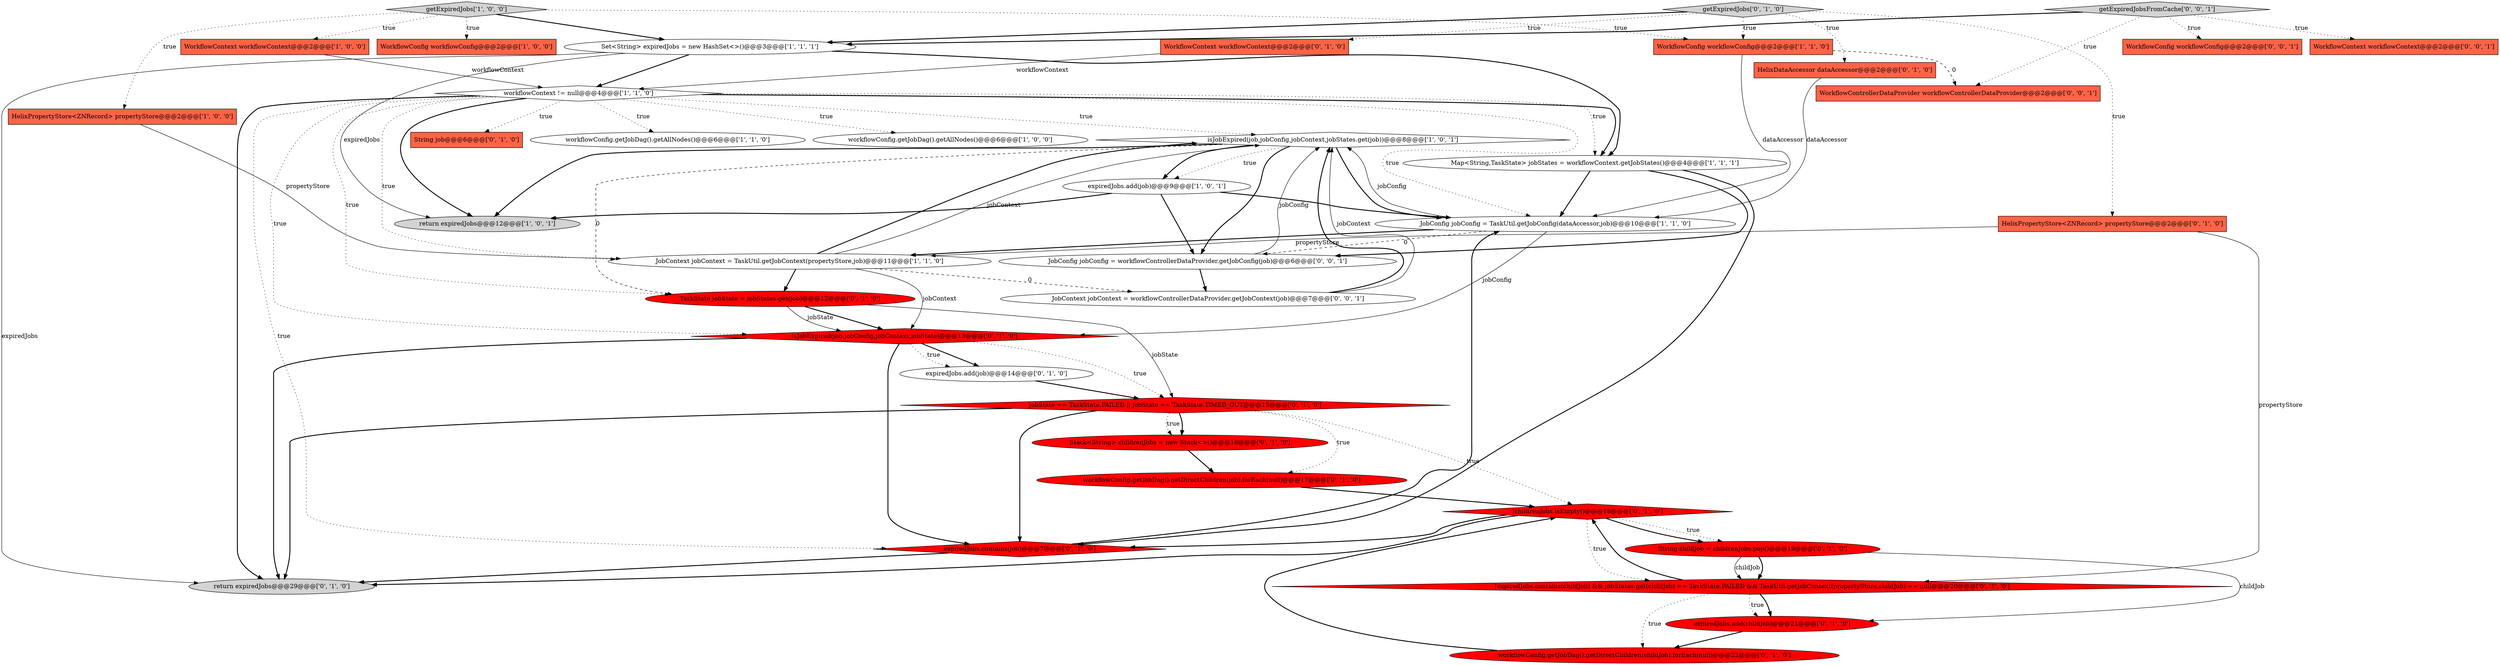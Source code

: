 digraph {
10 [style = filled, label = "return expiredJobs@@@12@@@['1', '0', '1']", fillcolor = lightgray, shape = ellipse image = "AAA0AAABBB1BBB"];
3 [style = filled, label = "workflowContext != null@@@4@@@['1', '1', '0']", fillcolor = white, shape = diamond image = "AAA0AAABBB1BBB"];
13 [style = filled, label = "isJobExpired(job,jobConfig,jobContext,jobStates.get(job))@@@8@@@['1', '0', '1']", fillcolor = white, shape = diamond image = "AAA0AAABBB1BBB"];
34 [style = filled, label = "WorkflowConfig workflowConfig@@@2@@@['0', '0', '1']", fillcolor = tomato, shape = box image = "AAA0AAABBB3BBB"];
27 [style = filled, label = "isJobExpired(job,jobConfig,jobContext,jobState)@@@13@@@['0', '1', '0']", fillcolor = red, shape = diamond image = "AAA1AAABBB2BBB"];
28 [style = filled, label = "HelixPropertyStore<ZNRecord> propertyStore@@@2@@@['0', '1', '0']", fillcolor = tomato, shape = box image = "AAA0AAABBB2BBB"];
19 [style = filled, label = "String job@@@6@@@['0', '1', '0']", fillcolor = tomato, shape = box image = "AAA0AAABBB2BBB"];
31 [style = filled, label = "expiredJobs.contains(job)@@@7@@@['0', '1', '0']", fillcolor = red, shape = diamond image = "AAA1AAABBB2BBB"];
12 [style = filled, label = "workflowConfig.getJobDag().getAllNodes()@@@6@@@['1', '1', '0']", fillcolor = white, shape = ellipse image = "AAA0AAABBB1BBB"];
29 [style = filled, label = "workflowConfig.getJobDag().getDirectChildren(childJob).forEach(null)@@@22@@@['0', '1', '0']", fillcolor = red, shape = ellipse image = "AAA1AAABBB2BBB"];
9 [style = filled, label = "JobContext jobContext = TaskUtil.getJobContext(propertyStore,job)@@@11@@@['1', '1', '0']", fillcolor = white, shape = ellipse image = "AAA0AAABBB1BBB"];
23 [style = filled, label = "WorkflowContext workflowContext@@@2@@@['0', '1', '0']", fillcolor = tomato, shape = box image = "AAA0AAABBB2BBB"];
33 [style = filled, label = "JobContext jobContext = workflowControllerDataProvider.getJobContext(job)@@@7@@@['0', '0', '1']", fillcolor = white, shape = ellipse image = "AAA0AAABBB3BBB"];
26 [style = filled, label = "HelixDataAccessor dataAccessor@@@2@@@['0', '1', '0']", fillcolor = tomato, shape = box image = "AAA0AAABBB2BBB"];
24 [style = filled, label = "expiredJobs.add(job)@@@14@@@['0', '1', '0']", fillcolor = white, shape = ellipse image = "AAA0AAABBB2BBB"];
14 [style = filled, label = "JobConfig jobConfig = TaskUtil.getJobConfig(dataAccessor,job)@@@10@@@['1', '1', '0']", fillcolor = white, shape = ellipse image = "AAA0AAABBB1BBB"];
37 [style = filled, label = "JobConfig jobConfig = workflowControllerDataProvider.getJobConfig(job)@@@6@@@['0', '0', '1']", fillcolor = white, shape = ellipse image = "AAA0AAABBB3BBB"];
16 [style = filled, label = "expiredJobs.add(childJob)@@@21@@@['0', '1', '0']", fillcolor = red, shape = ellipse image = "AAA1AAABBB2BBB"];
15 [style = filled, label = "String childJob = childrenJobs.pop()@@@19@@@['0', '1', '0']", fillcolor = red, shape = ellipse image = "AAA1AAABBB2BBB"];
38 [style = filled, label = "WorkflowControllerDataProvider workflowControllerDataProvider@@@2@@@['0', '0', '1']", fillcolor = tomato, shape = box image = "AAA0AAABBB3BBB"];
4 [style = filled, label = "WorkflowContext workflowContext@@@2@@@['1', '0', '0']", fillcolor = tomato, shape = box image = "AAA0AAABBB1BBB"];
0 [style = filled, label = "workflowConfig.getJobDag().getAllNodes()@@@6@@@['1', '0', '0']", fillcolor = white, shape = ellipse image = "AAA0AAABBB1BBB"];
6 [style = filled, label = "getExpiredJobs['1', '0', '0']", fillcolor = lightgray, shape = diamond image = "AAA0AAABBB1BBB"];
5 [style = filled, label = "Set<String> expiredJobs = new HashSet<>()@@@3@@@['1', '1', '1']", fillcolor = white, shape = ellipse image = "AAA0AAABBB1BBB"];
20 [style = filled, label = "!expiredJobs.contains(childJob) && jobStates.get(childJob) == TaskState.FAILED && TaskUtil.getJobContext(propertyStore,childJob) == null@@@20@@@['0', '1', '0']", fillcolor = red, shape = diamond image = "AAA1AAABBB2BBB"];
11 [style = filled, label = "WorkflowConfig workflowConfig@@@2@@@['1', '1', '0']", fillcolor = tomato, shape = box image = "AAA0AAABBB1BBB"];
25 [style = filled, label = "TaskState jobState = jobStates.get(job)@@@12@@@['0', '1', '0']", fillcolor = red, shape = ellipse image = "AAA1AAABBB2BBB"];
8 [style = filled, label = "HelixPropertyStore<ZNRecord> propertyStore@@@2@@@['1', '0', '0']", fillcolor = tomato, shape = box image = "AAA0AAABBB1BBB"];
30 [style = filled, label = "jobState == TaskState.FAILED || jobState == TaskState.TIMED_OUT@@@15@@@['0', '1', '0']", fillcolor = red, shape = diamond image = "AAA1AAABBB2BBB"];
7 [style = filled, label = "expiredJobs.add(job)@@@9@@@['1', '0', '1']", fillcolor = white, shape = ellipse image = "AAA0AAABBB1BBB"];
36 [style = filled, label = "getExpiredJobsFromCache['0', '0', '1']", fillcolor = lightgray, shape = diamond image = "AAA0AAABBB3BBB"];
17 [style = filled, label = "return expiredJobs@@@29@@@['0', '1', '0']", fillcolor = lightgray, shape = ellipse image = "AAA0AAABBB2BBB"];
22 [style = filled, label = "workflowConfig.getJobDag().getDirectChildren(job).forEach(null)@@@17@@@['0', '1', '0']", fillcolor = red, shape = ellipse image = "AAA1AAABBB2BBB"];
35 [style = filled, label = "WorkflowContext workflowContext@@@2@@@['0', '0', '1']", fillcolor = tomato, shape = box image = "AAA0AAABBB3BBB"];
1 [style = filled, label = "WorkflowConfig workflowConfig@@@2@@@['1', '0', '0']", fillcolor = tomato, shape = box image = "AAA0AAABBB1BBB"];
21 [style = filled, label = "Stack<String> childrenJobs = new Stack<>()@@@16@@@['0', '1', '0']", fillcolor = red, shape = ellipse image = "AAA1AAABBB2BBB"];
2 [style = filled, label = "Map<String,TaskState> jobStates = workflowContext.getJobStates()@@@4@@@['1', '1', '1']", fillcolor = white, shape = ellipse image = "AAA0AAABBB1BBB"];
32 [style = filled, label = "!childrenJobs.isEmpty()@@@18@@@['0', '1', '0']", fillcolor = red, shape = diamond image = "AAA1AAABBB2BBB"];
18 [style = filled, label = "getExpiredJobs['0', '1', '0']", fillcolor = lightgray, shape = diamond image = "AAA0AAABBB2BBB"];
5->3 [style = bold, label=""];
6->1 [style = dotted, label="true"];
5->10 [style = solid, label="expiredJobs"];
13->25 [style = dashed, label="0"];
3->25 [style = dotted, label="true"];
36->38 [style = dotted, label="true"];
14->27 [style = solid, label="jobConfig"];
24->30 [style = bold, label=""];
7->14 [style = bold, label=""];
9->13 [style = solid, label="jobContext"];
3->27 [style = dotted, label="true"];
14->13 [style = solid, label="jobConfig"];
20->16 [style = bold, label=""];
5->17 [style = solid, label="expiredJobs"];
15->20 [style = bold, label=""];
2->14 [style = bold, label=""];
27->17 [style = bold, label=""];
3->0 [style = dotted, label="true"];
25->30 [style = solid, label="jobState"];
14->9 [style = bold, label=""];
4->3 [style = solid, label="workflowContext"];
6->11 [style = dotted, label="true"];
37->33 [style = bold, label=""];
13->14 [style = bold, label=""];
32->15 [style = dotted, label="true"];
2->31 [style = bold, label=""];
18->23 [style = dotted, label="true"];
31->14 [style = bold, label=""];
8->9 [style = solid, label="propertyStore"];
16->29 [style = bold, label=""];
28->9 [style = solid, label="propertyStore"];
7->37 [style = bold, label=""];
27->31 [style = bold, label=""];
22->32 [style = bold, label=""];
13->7 [style = dotted, label="true"];
27->24 [style = dotted, label="true"];
33->13 [style = bold, label=""];
25->27 [style = bold, label=""];
3->10 [style = bold, label=""];
13->37 [style = bold, label=""];
18->11 [style = dotted, label="true"];
3->2 [style = bold, label=""];
21->22 [style = bold, label=""];
11->14 [style = solid, label="dataAccessor"];
18->26 [style = dotted, label="true"];
29->32 [style = bold, label=""];
25->27 [style = solid, label="jobState"];
30->32 [style = dotted, label="true"];
9->27 [style = solid, label="jobContext"];
32->17 [style = bold, label=""];
32->31 [style = bold, label=""];
33->13 [style = solid, label="jobContext"];
13->10 [style = bold, label=""];
14->37 [style = dashed, label="0"];
30->17 [style = bold, label=""];
26->14 [style = solid, label="dataAccessor"];
32->20 [style = dotted, label="true"];
3->9 [style = dotted, label="true"];
15->20 [style = solid, label="childJob"];
3->14 [style = dotted, label="true"];
6->5 [style = bold, label=""];
28->20 [style = solid, label="propertyStore"];
30->21 [style = bold, label=""];
6->8 [style = dotted, label="true"];
30->31 [style = bold, label=""];
3->17 [style = bold, label=""];
27->24 [style = bold, label=""];
36->5 [style = bold, label=""];
31->17 [style = bold, label=""];
3->13 [style = dotted, label="true"];
23->3 [style = solid, label="workflowContext"];
37->13 [style = solid, label="jobConfig"];
7->10 [style = bold, label=""];
3->2 [style = dotted, label="true"];
20->32 [style = bold, label=""];
30->21 [style = dotted, label="true"];
9->33 [style = dashed, label="0"];
11->38 [style = dashed, label="0"];
27->30 [style = dotted, label="true"];
5->2 [style = bold, label=""];
3->19 [style = dotted, label="true"];
6->4 [style = dotted, label="true"];
20->29 [style = dotted, label="true"];
15->16 [style = solid, label="childJob"];
13->7 [style = bold, label=""];
3->12 [style = dotted, label="true"];
18->5 [style = bold, label=""];
9->25 [style = bold, label=""];
18->28 [style = dotted, label="true"];
32->15 [style = bold, label=""];
3->31 [style = dotted, label="true"];
36->35 [style = dotted, label="true"];
2->37 [style = bold, label=""];
30->22 [style = dotted, label="true"];
36->34 [style = dotted, label="true"];
20->16 [style = dotted, label="true"];
9->13 [style = bold, label=""];
}
